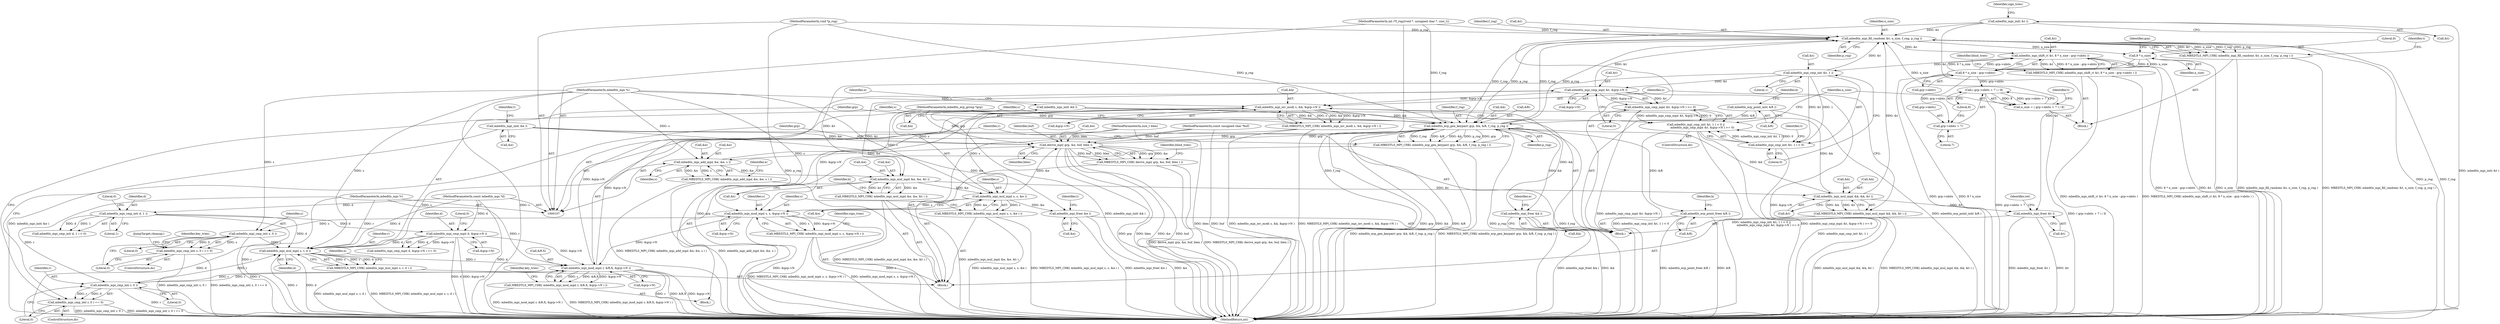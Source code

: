 digraph "1_mbedtls_298a43a77ec0ed2c19a8c924ddd8571ef3e65dfd@API" {
"1000232" [label="(Call,mbedtls_mpi_fill_random( &t, n_size, f_rng, p_rng ))"];
"1000258" [label="(Call,mbedtls_mpi_cmp_int( &t, 1 ))"];
"1000239" [label="(Call,mbedtls_mpi_shift_r( &t, 8 * n_size - grp->nbits ))"];
"1000232" [label="(Call,mbedtls_mpi_fill_random( &t, n_size, f_rng, p_rng ))"];
"1000293" [label="(Call,mbedtls_mpi_mul_mpi( &k, &k, &t ))"];
"1000175" [label="(Call,mbedtls_ecp_gen_keypair( grp, &k, &R, f_rng, p_rng ))"];
"1000210" [label="(Call,derive_mpi( grp, &e, buf, blen ))"];
"1000108" [label="(MethodParameterIn,mbedtls_ecp_group *grp)"];
"1000158" [label="(Call,mbedtls_mpi_init( &e ))"];
"1000310" [label="(Call,mbedtls_mpi_mul_mpi( s, s, &e ))"];
"1000301" [label="(Call,mbedtls_mpi_inv_mod( s, &k, &grp->N ))"];
"1000278" [label="(Call,mbedtls_mpi_add_mpi( &e, &e, s ))"];
"1000273" [label="(Call,mbedtls_mpi_mul_mpi( s, r, d ))"];
"1000334" [label="(Call,mbedtls_mpi_cmp_int( s, 0 ))"];
"1000316" [label="(Call,mbedtls_mpi_mod_mpi( s, s, &grp->N ))"];
"1000110" [label="(MethodParameterIn,mbedtls_mpi *s)"];
"1000205" [label="(Call,mbedtls_mpi_cmp_int( r, 0 ))"];
"1000184" [label="(Call,mbedtls_mpi_mod_mpi( r, &R.X, &grp->N ))"];
"1000109" [label="(MethodParameterIn,mbedtls_mpi *r)"];
"1000143" [label="(Call,mbedtls_mpi_cmp_mpi( d, &grp->N ))"];
"1000138" [label="(Call,mbedtls_mpi_cmp_int( d, 1 ))"];
"1000111" [label="(MethodParameterIn,const mbedtls_mpi *d)"];
"1000264" [label="(Call,mbedtls_mpi_cmp_mpi( &t, &grp->N ))"];
"1000285" [label="(Call,mbedtls_mpi_mul_mpi( &e, &e, &t ))"];
"1000112" [label="(MethodParameterIn,const unsigned char *buf)"];
"1000113" [label="(MethodParameterIn,size_t blen)"];
"1000155" [label="(Call,mbedtls_mpi_init( &k ))"];
"1000152" [label="(Call,mbedtls_ecp_point_init( &R ))"];
"1000114" [label="(MethodParameterIn,int (*f_rng)(void *, unsigned char *, size_t))"];
"1000115" [label="(MethodParameterIn,void *p_rng)"];
"1000161" [label="(Call,mbedtls_mpi_init( &t ))"];
"1000222" [label="(Call,n_size = ( grp->nbits + 7 ) / 8)"];
"1000224" [label="(Call,( grp->nbits + 7 ) / 8)"];
"1000242" [label="(Call,8 * n_size - grp->nbits)"];
"1000243" [label="(Call,8 * n_size)"];
"1000174" [label="(Call,MBEDTLS_MPI_CHK( mbedtls_ecp_gen_keypair( grp, &k, &R, f_rng, p_rng ) ))"];
"1000209" [label="(Call,MBEDTLS_MPI_CHK( derive_mpi( grp, &e, buf, blen ) ))"];
"1000277" [label="(Call,MBEDTLS_MPI_CHK( mbedtls_mpi_add_mpi( &e, &e, s ) ))"];
"1000284" [label="(Call,MBEDTLS_MPI_CHK( mbedtls_mpi_mul_mpi( &e, &e, &t ) ))"];
"1000231" [label="(Call,MBEDTLS_MPI_CHK( mbedtls_mpi_fill_random( &t, n_size, f_rng, p_rng ) ))"];
"1000238" [label="(Call,MBEDTLS_MPI_CHK( mbedtls_mpi_shift_r( &t, 8 * n_size - grp->nbits ) ))"];
"1000257" [label="(Call,mbedtls_mpi_cmp_int( &t, 1 ) < 0)"];
"1000256" [label="(Call,mbedtls_mpi_cmp_int( &t, 1 ) < 0 ||\n               mbedtls_mpi_cmp_mpi( &t, &grp->N ) >= 0)"];
"1000263" [label="(Call,mbedtls_mpi_cmp_mpi( &t, &grp->N ) >= 0)"];
"1000300" [label="(Call,MBEDTLS_MPI_CHK( mbedtls_mpi_inv_mod( s, &k, &grp->N ) ))"];
"1000309" [label="(Call,MBEDTLS_MPI_CHK( mbedtls_mpi_mul_mpi( s, s, &e ) ))"];
"1000183" [label="(Call,MBEDTLS_MPI_CHK( mbedtls_mpi_mod_mpi( r, &R.X, &grp->N ) ))"];
"1000204" [label="(Call,mbedtls_mpi_cmp_int( r, 0 ) == 0)"];
"1000272" [label="(Call,MBEDTLS_MPI_CHK( mbedtls_mpi_mul_mpi( s, r, d ) ))"];
"1000315" [label="(Call,MBEDTLS_MPI_CHK( mbedtls_mpi_mod_mpi( s, s, &grp->N ) ))"];
"1000333" [label="(Call,mbedtls_mpi_cmp_int( s, 0 ) == 0)"];
"1000345" [label="(Call,mbedtls_mpi_free( &e ))"];
"1000342" [label="(Call,mbedtls_mpi_free( &k ))"];
"1000225" [label="(Call,grp->nbits + 7)"];
"1000292" [label="(Call,MBEDTLS_MPI_CHK( mbedtls_mpi_mul_mpi( &k, &k, &t ) ))"];
"1000348" [label="(Call,mbedtls_mpi_free( &t ))"];
"1000339" [label="(Call,mbedtls_ecp_point_free( &R ))"];
"1000334" [label="(Call,mbedtls_mpi_cmp_int( s, 0 ))"];
"1000219" [label="(ControlStructure,do)"];
"1000264" [label="(Call,mbedtls_mpi_cmp_mpi( &t, &grp->N ))"];
"1000211" [label="(Identifier,grp)"];
"1000246" [label="(Call,grp->nbits)"];
"1000336" [label="(Literal,0)"];
"1000243" [label="(Call,8 * n_size)"];
"1000293" [label="(Call,mbedtls_mpi_mul_mpi( &k, &k, &t ))"];
"1000339" [label="(Call,mbedtls_ecp_point_free( &R ))"];
"1000160" [label="(Identifier,e)"];
"1000208" [label="(Literal,0)"];
"1000298" [label="(Call,&t)"];
"1000333" [label="(Call,mbedtls_mpi_cmp_int( s, 0 ) == 0)"];
"1000224" [label="(Call,( grp->nbits + 7 ) / 8)"];
"1000263" [label="(Call,mbedtls_mpi_cmp_mpi( &t, &grp->N ) >= 0)"];
"1000167" [label="(ControlStructure,do)"];
"1000210" [label="(Call,derive_mpi( grp, &e, buf, blen ))"];
"1000296" [label="(Call,&k)"];
"1000155" [label="(Call,mbedtls_mpi_init( &k ))"];
"1000346" [label="(Call,&e)"];
"1000174" [label="(Call,MBEDTLS_MPI_CHK( mbedtls_ecp_gen_keypair( grp, &k, &R, f_rng, p_rng ) ))"];
"1000315" [label="(Call,MBEDTLS_MPI_CHK( mbedtls_mpi_mod_mpi( s, s, &grp->N ) ))"];
"1000302" [label="(Identifier,s)"];
"1000284" [label="(Call,MBEDTLS_MPI_CHK( mbedtls_mpi_mul_mpi( &e, &e, &t ) ))"];
"1000209" [label="(Call,MBEDTLS_MPI_CHK( derive_mpi( grp, &e, buf, blen ) ))"];
"1000272" [label="(Call,MBEDTLS_MPI_CHK( mbedtls_mpi_mul_mpi( s, r, d ) ))"];
"1000177" [label="(Call,&k)"];
"1000231" [label="(Call,MBEDTLS_MPI_CHK( mbedtls_mpi_fill_random( &t, n_size, f_rng, p_rng ) ))"];
"1000138" [label="(Call,mbedtls_mpi_cmp_int( d, 1 ))"];
"1000285" [label="(Call,mbedtls_mpi_mul_mpi( &e, &e, &t ))"];
"1000225" [label="(Call,grp->nbits + 7)"];
"1000342" [label="(Call,mbedtls_mpi_free( &k ))"];
"1000343" [label="(Call,&k)"];
"1000257" [label="(Call,mbedtls_mpi_cmp_int( &t, 1 ) < 0)"];
"1000112" [label="(MethodParameterIn,const unsigned char *buf)"];
"1000338" [label="(JumpTarget,cleanup:)"];
"1000179" [label="(Call,&R)"];
"1000290" [label="(Call,&t)"];
"1000142" [label="(Call,mbedtls_mpi_cmp_mpi( d, &grp->N ) >= 0)"];
"1000149" [label="(Literal,0)"];
"1000311" [label="(Identifier,s)"];
"1000317" [label="(Identifier,s)"];
"1000294" [label="(Call,&k)"];
"1000235" [label="(Identifier,n_size)"];
"1000212" [label="(Call,&e)"];
"1000345" [label="(Call,mbedtls_mpi_free( &e ))"];
"1000172" [label="(ControlStructure,do)"];
"1000283" [label="(Identifier,s)"];
"1000288" [label="(Call,&e)"];
"1000312" [label="(Identifier,s)"];
"1000115" [label="(MethodParameterIn,void *p_rng)"];
"1000276" [label="(Identifier,d)"];
"1000173" [label="(Block,)"];
"1000206" [label="(Identifier,r)"];
"1000226" [label="(Call,grp->nbits)"];
"1000186" [label="(Call,&R.X)"];
"1000280" [label="(Identifier,e)"];
"1000176" [label="(Identifier,grp)"];
"1000110" [label="(MethodParameterIn,mbedtls_mpi *s)"];
"1000301" [label="(Call,mbedtls_mpi_inv_mod( s, &k, &grp->N ))"];
"1000287" [label="(Identifier,e)"];
"1000352" [label="(Identifier,ret)"];
"1000116" [label="(Block,)"];
"1000184" [label="(Call,mbedtls_mpi_mod_mpi( r, &R.X, &grp->N ))"];
"1000275" [label="(Identifier,r)"];
"1000259" [label="(Call,&t)"];
"1000109" [label="(MethodParameterIn,mbedtls_mpi *r)"];
"1000318" [label="(Identifier,s)"];
"1000229" [label="(Literal,7)"];
"1000205" [label="(Call,mbedtls_mpi_cmp_int( r, 0 ))"];
"1000197" [label="(Identifier,key_tries)"];
"1000108" [label="(MethodParameterIn,mbedtls_ecp_group *grp)"];
"1000305" [label="(Call,&grp->N)"];
"1000353" [label="(MethodReturn,int)"];
"1000214" [label="(Identifier,buf)"];
"1000335" [label="(Identifier,s)"];
"1000217" [label="(Identifier,blind_tries)"];
"1000350" [label="(Identifier,t)"];
"1000274" [label="(Identifier,s)"];
"1000183" [label="(Call,MBEDTLS_MPI_CHK( mbedtls_mpi_mod_mpi( r, &R.X, &grp->N ) ))"];
"1000267" [label="(Call,&grp->N)"];
"1000232" [label="(Call,mbedtls_mpi_fill_random( &t, n_size, f_rng, p_rng ))"];
"1000111" [label="(MethodParameterIn,const mbedtls_mpi *d)"];
"1000158" [label="(Call,mbedtls_mpi_init( &e ))"];
"1000113" [label="(MethodParameterIn,size_t blen)"];
"1000310" [label="(Call,mbedtls_mpi_mul_mpi( s, s, &e ))"];
"1000271" [label="(Literal,0)"];
"1000165" [label="(Identifier,sign_tries)"];
"1000295" [label="(Identifier,k)"];
"1000286" [label="(Call,&e)"];
"1000300" [label="(Call,MBEDTLS_MPI_CHK( mbedtls_mpi_inv_mod( s, &k, &grp->N ) ))"];
"1000244" [label="(Literal,8)"];
"1000159" [label="(Call,&e)"];
"1000162" [label="(Call,&t)"];
"1000266" [label="(Identifier,t)"];
"1000156" [label="(Call,&k)"];
"1000273" [label="(Call,mbedtls_mpi_mul_mpi( s, r, d ))"];
"1000281" [label="(Call,&e)"];
"1000326" [label="(Identifier,sign_tries)"];
"1000144" [label="(Identifier,d)"];
"1000247" [label="(Identifier,grp)"];
"1000240" [label="(Call,&t)"];
"1000237" [label="(Identifier,p_rng)"];
"1000313" [label="(Call,&e)"];
"1000292" [label="(Call,MBEDTLS_MPI_CHK( mbedtls_mpi_mul_mpi( &k, &k, &t ) ))"];
"1000303" [label="(Call,&k)"];
"1000141" [label="(Literal,0)"];
"1000215" [label="(Identifier,blen)"];
"1000242" [label="(Call,8 * n_size - grp->nbits)"];
"1000252" [label="(Identifier,blind_tries)"];
"1000168" [label="(Block,)"];
"1000222" [label="(Call,n_size = ( grp->nbits + 7 ) / 8)"];
"1000340" [label="(Call,&R)"];
"1000344" [label="(Identifier,k)"];
"1000190" [label="(Call,&grp->N)"];
"1000152" [label="(Call,mbedtls_ecp_point_init( &R ))"];
"1000319" [label="(Call,&grp->N)"];
"1000348" [label="(Call,mbedtls_mpi_free( &t ))"];
"1000204" [label="(Call,mbedtls_mpi_cmp_int( r, 0 ) == 0)"];
"1000239" [label="(Call,mbedtls_mpi_shift_r( &t, 8 * n_size - grp->nbits ))"];
"1000137" [label="(Call,mbedtls_mpi_cmp_int( d, 1 ) < 0)"];
"1000140" [label="(Literal,1)"];
"1000153" [label="(Call,&R)"];
"1000316" [label="(Call,mbedtls_mpi_mod_mpi( s, s, &grp->N ))"];
"1000145" [label="(Call,&grp->N)"];
"1000347" [label="(Identifier,e)"];
"1000175" [label="(Call,mbedtls_ecp_gen_keypair( grp, &k, &R, f_rng, p_rng ))"];
"1000139" [label="(Identifier,d)"];
"1000170" [label="(Identifier,key_tries)"];
"1000161" [label="(Call,mbedtls_mpi_init( &t ))"];
"1000207" [label="(Literal,0)"];
"1000163" [label="(Identifier,t)"];
"1000114" [label="(MethodParameterIn,int (*f_rng)(void *, unsigned char *, size_t))"];
"1000265" [label="(Call,&t)"];
"1000245" [label="(Identifier,n_size)"];
"1000349" [label="(Call,&t)"];
"1000258" [label="(Call,mbedtls_mpi_cmp_int( &t, 1 ))"];
"1000230" [label="(Literal,8)"];
"1000262" [label="(Literal,0)"];
"1000143" [label="(Call,mbedtls_mpi_cmp_mpi( d, &grp->N ))"];
"1000157" [label="(Identifier,k)"];
"1000256" [label="(Call,mbedtls_mpi_cmp_int( &t, 1 ) < 0 ||\n               mbedtls_mpi_cmp_mpi( &t, &grp->N ) >= 0)"];
"1000241" [label="(Identifier,t)"];
"1000220" [label="(Block,)"];
"1000185" [label="(Identifier,r)"];
"1000236" [label="(Identifier,f_rng)"];
"1000181" [label="(Identifier,f_rng)"];
"1000233" [label="(Call,&t)"];
"1000223" [label="(Identifier,n_size)"];
"1000238" [label="(Call,MBEDTLS_MPI_CHK( mbedtls_mpi_shift_r( &t, 8 * n_size - grp->nbits ) ))"];
"1000261" [label="(Literal,1)"];
"1000278" [label="(Call,mbedtls_mpi_add_mpi( &e, &e, s ))"];
"1000182" [label="(Identifier,p_rng)"];
"1000234" [label="(Identifier,t)"];
"1000279" [label="(Call,&e)"];
"1000337" [label="(Literal,0)"];
"1000277" [label="(Call,MBEDTLS_MPI_CHK( mbedtls_mpi_add_mpi( &e, &e, s ) ))"];
"1000309" [label="(Call,MBEDTLS_MPI_CHK( mbedtls_mpi_mul_mpi( s, s, &e ) ))"];
"1000232" -> "1000231"  [label="AST: "];
"1000232" -> "1000237"  [label="CFG: "];
"1000233" -> "1000232"  [label="AST: "];
"1000235" -> "1000232"  [label="AST: "];
"1000236" -> "1000232"  [label="AST: "];
"1000237" -> "1000232"  [label="AST: "];
"1000231" -> "1000232"  [label="CFG: "];
"1000232" -> "1000353"  [label="DDG: p_rng"];
"1000232" -> "1000353"  [label="DDG: f_rng"];
"1000232" -> "1000175"  [label="DDG: f_rng"];
"1000232" -> "1000175"  [label="DDG: p_rng"];
"1000232" -> "1000231"  [label="DDG: &t"];
"1000232" -> "1000231"  [label="DDG: n_size"];
"1000232" -> "1000231"  [label="DDG: f_rng"];
"1000232" -> "1000231"  [label="DDG: p_rng"];
"1000258" -> "1000232"  [label="DDG: &t"];
"1000293" -> "1000232"  [label="DDG: &t"];
"1000264" -> "1000232"  [label="DDG: &t"];
"1000161" -> "1000232"  [label="DDG: &t"];
"1000222" -> "1000232"  [label="DDG: n_size"];
"1000175" -> "1000232"  [label="DDG: f_rng"];
"1000175" -> "1000232"  [label="DDG: p_rng"];
"1000114" -> "1000232"  [label="DDG: f_rng"];
"1000115" -> "1000232"  [label="DDG: p_rng"];
"1000232" -> "1000239"  [label="DDG: &t"];
"1000232" -> "1000243"  [label="DDG: n_size"];
"1000258" -> "1000257"  [label="AST: "];
"1000258" -> "1000261"  [label="CFG: "];
"1000259" -> "1000258"  [label="AST: "];
"1000261" -> "1000258"  [label="AST: "];
"1000262" -> "1000258"  [label="CFG: "];
"1000258" -> "1000257"  [label="DDG: &t"];
"1000258" -> "1000257"  [label="DDG: 1"];
"1000239" -> "1000258"  [label="DDG: &t"];
"1000258" -> "1000264"  [label="DDG: &t"];
"1000258" -> "1000285"  [label="DDG: &t"];
"1000239" -> "1000238"  [label="AST: "];
"1000239" -> "1000242"  [label="CFG: "];
"1000240" -> "1000239"  [label="AST: "];
"1000242" -> "1000239"  [label="AST: "];
"1000238" -> "1000239"  [label="CFG: "];
"1000239" -> "1000353"  [label="DDG: &t"];
"1000239" -> "1000353"  [label="DDG: 8 * n_size - grp->nbits"];
"1000239" -> "1000238"  [label="DDG: &t"];
"1000239" -> "1000238"  [label="DDG: 8 * n_size - grp->nbits"];
"1000242" -> "1000239"  [label="DDG: 8 * n_size"];
"1000242" -> "1000239"  [label="DDG: grp->nbits"];
"1000293" -> "1000292"  [label="AST: "];
"1000293" -> "1000298"  [label="CFG: "];
"1000294" -> "1000293"  [label="AST: "];
"1000296" -> "1000293"  [label="AST: "];
"1000298" -> "1000293"  [label="AST: "];
"1000292" -> "1000293"  [label="CFG: "];
"1000293" -> "1000292"  [label="DDG: &k"];
"1000293" -> "1000292"  [label="DDG: &t"];
"1000175" -> "1000293"  [label="DDG: &k"];
"1000285" -> "1000293"  [label="DDG: &t"];
"1000293" -> "1000301"  [label="DDG: &k"];
"1000293" -> "1000348"  [label="DDG: &t"];
"1000175" -> "1000174"  [label="AST: "];
"1000175" -> "1000182"  [label="CFG: "];
"1000176" -> "1000175"  [label="AST: "];
"1000177" -> "1000175"  [label="AST: "];
"1000179" -> "1000175"  [label="AST: "];
"1000181" -> "1000175"  [label="AST: "];
"1000182" -> "1000175"  [label="AST: "];
"1000174" -> "1000175"  [label="CFG: "];
"1000175" -> "1000353"  [label="DDG: &R"];
"1000175" -> "1000353"  [label="DDG: p_rng"];
"1000175" -> "1000353"  [label="DDG: f_rng"];
"1000175" -> "1000353"  [label="DDG: grp"];
"1000175" -> "1000353"  [label="DDG: &k"];
"1000175" -> "1000174"  [label="DDG: f_rng"];
"1000175" -> "1000174"  [label="DDG: &R"];
"1000175" -> "1000174"  [label="DDG: &k"];
"1000175" -> "1000174"  [label="DDG: p_rng"];
"1000175" -> "1000174"  [label="DDG: grp"];
"1000210" -> "1000175"  [label="DDG: grp"];
"1000108" -> "1000175"  [label="DDG: grp"];
"1000301" -> "1000175"  [label="DDG: &k"];
"1000155" -> "1000175"  [label="DDG: &k"];
"1000152" -> "1000175"  [label="DDG: &R"];
"1000114" -> "1000175"  [label="DDG: f_rng"];
"1000115" -> "1000175"  [label="DDG: p_rng"];
"1000175" -> "1000210"  [label="DDG: grp"];
"1000175" -> "1000339"  [label="DDG: &R"];
"1000175" -> "1000342"  [label="DDG: &k"];
"1000210" -> "1000209"  [label="AST: "];
"1000210" -> "1000215"  [label="CFG: "];
"1000211" -> "1000210"  [label="AST: "];
"1000212" -> "1000210"  [label="AST: "];
"1000214" -> "1000210"  [label="AST: "];
"1000215" -> "1000210"  [label="AST: "];
"1000209" -> "1000210"  [label="CFG: "];
"1000210" -> "1000353"  [label="DDG: &e"];
"1000210" -> "1000353"  [label="DDG: buf"];
"1000210" -> "1000353"  [label="DDG: grp"];
"1000210" -> "1000353"  [label="DDG: blen"];
"1000210" -> "1000209"  [label="DDG: grp"];
"1000210" -> "1000209"  [label="DDG: &e"];
"1000210" -> "1000209"  [label="DDG: buf"];
"1000210" -> "1000209"  [label="DDG: blen"];
"1000108" -> "1000210"  [label="DDG: grp"];
"1000158" -> "1000210"  [label="DDG: &e"];
"1000310" -> "1000210"  [label="DDG: &e"];
"1000112" -> "1000210"  [label="DDG: buf"];
"1000113" -> "1000210"  [label="DDG: blen"];
"1000210" -> "1000278"  [label="DDG: &e"];
"1000108" -> "1000107"  [label="AST: "];
"1000108" -> "1000353"  [label="DDG: grp"];
"1000158" -> "1000116"  [label="AST: "];
"1000158" -> "1000159"  [label="CFG: "];
"1000159" -> "1000158"  [label="AST: "];
"1000163" -> "1000158"  [label="CFG: "];
"1000158" -> "1000353"  [label="DDG: mbedtls_mpi_init( &e )"];
"1000158" -> "1000345"  [label="DDG: &e"];
"1000310" -> "1000309"  [label="AST: "];
"1000310" -> "1000313"  [label="CFG: "];
"1000311" -> "1000310"  [label="AST: "];
"1000312" -> "1000310"  [label="AST: "];
"1000313" -> "1000310"  [label="AST: "];
"1000309" -> "1000310"  [label="CFG: "];
"1000310" -> "1000309"  [label="DDG: s"];
"1000310" -> "1000309"  [label="DDG: &e"];
"1000301" -> "1000310"  [label="DDG: s"];
"1000110" -> "1000310"  [label="DDG: s"];
"1000285" -> "1000310"  [label="DDG: &e"];
"1000310" -> "1000316"  [label="DDG: s"];
"1000310" -> "1000345"  [label="DDG: &e"];
"1000301" -> "1000300"  [label="AST: "];
"1000301" -> "1000305"  [label="CFG: "];
"1000302" -> "1000301"  [label="AST: "];
"1000303" -> "1000301"  [label="AST: "];
"1000305" -> "1000301"  [label="AST: "];
"1000300" -> "1000301"  [label="CFG: "];
"1000301" -> "1000300"  [label="DDG: s"];
"1000301" -> "1000300"  [label="DDG: &k"];
"1000301" -> "1000300"  [label="DDG: &grp->N"];
"1000278" -> "1000301"  [label="DDG: s"];
"1000110" -> "1000301"  [label="DDG: s"];
"1000184" -> "1000301"  [label="DDG: &grp->N"];
"1000264" -> "1000301"  [label="DDG: &grp->N"];
"1000301" -> "1000316"  [label="DDG: &grp->N"];
"1000301" -> "1000342"  [label="DDG: &k"];
"1000278" -> "1000277"  [label="AST: "];
"1000278" -> "1000283"  [label="CFG: "];
"1000279" -> "1000278"  [label="AST: "];
"1000281" -> "1000278"  [label="AST: "];
"1000283" -> "1000278"  [label="AST: "];
"1000277" -> "1000278"  [label="CFG: "];
"1000278" -> "1000277"  [label="DDG: &e"];
"1000278" -> "1000277"  [label="DDG: s"];
"1000273" -> "1000278"  [label="DDG: s"];
"1000110" -> "1000278"  [label="DDG: s"];
"1000278" -> "1000285"  [label="DDG: &e"];
"1000273" -> "1000272"  [label="AST: "];
"1000273" -> "1000276"  [label="CFG: "];
"1000274" -> "1000273"  [label="AST: "];
"1000275" -> "1000273"  [label="AST: "];
"1000276" -> "1000273"  [label="AST: "];
"1000272" -> "1000273"  [label="CFG: "];
"1000273" -> "1000353"  [label="DDG: r"];
"1000273" -> "1000353"  [label="DDG: d"];
"1000273" -> "1000184"  [label="DDG: r"];
"1000273" -> "1000272"  [label="DDG: s"];
"1000273" -> "1000272"  [label="DDG: r"];
"1000273" -> "1000272"  [label="DDG: d"];
"1000334" -> "1000273"  [label="DDG: s"];
"1000110" -> "1000273"  [label="DDG: s"];
"1000205" -> "1000273"  [label="DDG: r"];
"1000109" -> "1000273"  [label="DDG: r"];
"1000138" -> "1000273"  [label="DDG: d"];
"1000143" -> "1000273"  [label="DDG: d"];
"1000111" -> "1000273"  [label="DDG: d"];
"1000334" -> "1000333"  [label="AST: "];
"1000334" -> "1000336"  [label="CFG: "];
"1000335" -> "1000334"  [label="AST: "];
"1000336" -> "1000334"  [label="AST: "];
"1000337" -> "1000334"  [label="CFG: "];
"1000334" -> "1000353"  [label="DDG: s"];
"1000334" -> "1000333"  [label="DDG: s"];
"1000334" -> "1000333"  [label="DDG: 0"];
"1000316" -> "1000334"  [label="DDG: s"];
"1000110" -> "1000334"  [label="DDG: s"];
"1000316" -> "1000315"  [label="AST: "];
"1000316" -> "1000319"  [label="CFG: "];
"1000317" -> "1000316"  [label="AST: "];
"1000318" -> "1000316"  [label="AST: "];
"1000319" -> "1000316"  [label="AST: "];
"1000315" -> "1000316"  [label="CFG: "];
"1000316" -> "1000353"  [label="DDG: s"];
"1000316" -> "1000353"  [label="DDG: &grp->N"];
"1000316" -> "1000184"  [label="DDG: &grp->N"];
"1000316" -> "1000315"  [label="DDG: s"];
"1000316" -> "1000315"  [label="DDG: &grp->N"];
"1000110" -> "1000316"  [label="DDG: s"];
"1000110" -> "1000107"  [label="AST: "];
"1000110" -> "1000353"  [label="DDG: s"];
"1000205" -> "1000204"  [label="AST: "];
"1000205" -> "1000207"  [label="CFG: "];
"1000206" -> "1000205"  [label="AST: "];
"1000207" -> "1000205"  [label="AST: "];
"1000208" -> "1000205"  [label="CFG: "];
"1000205" -> "1000353"  [label="DDG: r"];
"1000205" -> "1000184"  [label="DDG: r"];
"1000205" -> "1000204"  [label="DDG: r"];
"1000205" -> "1000204"  [label="DDG: 0"];
"1000184" -> "1000205"  [label="DDG: r"];
"1000109" -> "1000205"  [label="DDG: r"];
"1000184" -> "1000183"  [label="AST: "];
"1000184" -> "1000190"  [label="CFG: "];
"1000185" -> "1000184"  [label="AST: "];
"1000186" -> "1000184"  [label="AST: "];
"1000190" -> "1000184"  [label="AST: "];
"1000183" -> "1000184"  [label="CFG: "];
"1000184" -> "1000353"  [label="DDG: r"];
"1000184" -> "1000353"  [label="DDG: &R.X"];
"1000184" -> "1000353"  [label="DDG: &grp->N"];
"1000184" -> "1000183"  [label="DDG: r"];
"1000184" -> "1000183"  [label="DDG: &R.X"];
"1000184" -> "1000183"  [label="DDG: &grp->N"];
"1000109" -> "1000184"  [label="DDG: r"];
"1000143" -> "1000184"  [label="DDG: &grp->N"];
"1000184" -> "1000264"  [label="DDG: &grp->N"];
"1000109" -> "1000107"  [label="AST: "];
"1000109" -> "1000353"  [label="DDG: r"];
"1000143" -> "1000142"  [label="AST: "];
"1000143" -> "1000145"  [label="CFG: "];
"1000144" -> "1000143"  [label="AST: "];
"1000145" -> "1000143"  [label="AST: "];
"1000149" -> "1000143"  [label="CFG: "];
"1000143" -> "1000353"  [label="DDG: d"];
"1000143" -> "1000353"  [label="DDG: &grp->N"];
"1000143" -> "1000142"  [label="DDG: d"];
"1000143" -> "1000142"  [label="DDG: &grp->N"];
"1000138" -> "1000143"  [label="DDG: d"];
"1000111" -> "1000143"  [label="DDG: d"];
"1000138" -> "1000137"  [label="AST: "];
"1000138" -> "1000140"  [label="CFG: "];
"1000139" -> "1000138"  [label="AST: "];
"1000140" -> "1000138"  [label="AST: "];
"1000141" -> "1000138"  [label="CFG: "];
"1000138" -> "1000353"  [label="DDG: d"];
"1000138" -> "1000137"  [label="DDG: d"];
"1000138" -> "1000137"  [label="DDG: 1"];
"1000111" -> "1000138"  [label="DDG: d"];
"1000111" -> "1000107"  [label="AST: "];
"1000111" -> "1000353"  [label="DDG: d"];
"1000264" -> "1000263"  [label="AST: "];
"1000264" -> "1000267"  [label="CFG: "];
"1000265" -> "1000264"  [label="AST: "];
"1000267" -> "1000264"  [label="AST: "];
"1000271" -> "1000264"  [label="CFG: "];
"1000264" -> "1000353"  [label="DDG: &grp->N"];
"1000264" -> "1000263"  [label="DDG: &t"];
"1000264" -> "1000263"  [label="DDG: &grp->N"];
"1000264" -> "1000285"  [label="DDG: &t"];
"1000285" -> "1000284"  [label="AST: "];
"1000285" -> "1000290"  [label="CFG: "];
"1000286" -> "1000285"  [label="AST: "];
"1000288" -> "1000285"  [label="AST: "];
"1000290" -> "1000285"  [label="AST: "];
"1000284" -> "1000285"  [label="CFG: "];
"1000285" -> "1000284"  [label="DDG: &e"];
"1000285" -> "1000284"  [label="DDG: &t"];
"1000112" -> "1000107"  [label="AST: "];
"1000112" -> "1000353"  [label="DDG: buf"];
"1000113" -> "1000107"  [label="AST: "];
"1000113" -> "1000353"  [label="DDG: blen"];
"1000155" -> "1000116"  [label="AST: "];
"1000155" -> "1000156"  [label="CFG: "];
"1000156" -> "1000155"  [label="AST: "];
"1000160" -> "1000155"  [label="CFG: "];
"1000155" -> "1000353"  [label="DDG: mbedtls_mpi_init( &k )"];
"1000152" -> "1000116"  [label="AST: "];
"1000152" -> "1000153"  [label="CFG: "];
"1000153" -> "1000152"  [label="AST: "];
"1000157" -> "1000152"  [label="CFG: "];
"1000152" -> "1000353"  [label="DDG: mbedtls_ecp_point_init( &R )"];
"1000114" -> "1000107"  [label="AST: "];
"1000114" -> "1000353"  [label="DDG: f_rng"];
"1000115" -> "1000107"  [label="AST: "];
"1000115" -> "1000353"  [label="DDG: p_rng"];
"1000161" -> "1000116"  [label="AST: "];
"1000161" -> "1000162"  [label="CFG: "];
"1000162" -> "1000161"  [label="AST: "];
"1000165" -> "1000161"  [label="CFG: "];
"1000161" -> "1000353"  [label="DDG: mbedtls_mpi_init( &t )"];
"1000161" -> "1000348"  [label="DDG: &t"];
"1000222" -> "1000220"  [label="AST: "];
"1000222" -> "1000224"  [label="CFG: "];
"1000223" -> "1000222"  [label="AST: "];
"1000224" -> "1000222"  [label="AST: "];
"1000234" -> "1000222"  [label="CFG: "];
"1000222" -> "1000353"  [label="DDG: ( grp->nbits + 7 ) / 8"];
"1000224" -> "1000222"  [label="DDG: grp->nbits + 7"];
"1000224" -> "1000222"  [label="DDG: 8"];
"1000224" -> "1000230"  [label="CFG: "];
"1000225" -> "1000224"  [label="AST: "];
"1000230" -> "1000224"  [label="AST: "];
"1000224" -> "1000353"  [label="DDG: grp->nbits + 7"];
"1000242" -> "1000224"  [label="DDG: grp->nbits"];
"1000242" -> "1000246"  [label="CFG: "];
"1000243" -> "1000242"  [label="AST: "];
"1000246" -> "1000242"  [label="AST: "];
"1000242" -> "1000353"  [label="DDG: grp->nbits"];
"1000242" -> "1000353"  [label="DDG: 8 * n_size"];
"1000242" -> "1000225"  [label="DDG: grp->nbits"];
"1000243" -> "1000242"  [label="DDG: 8"];
"1000243" -> "1000242"  [label="DDG: n_size"];
"1000243" -> "1000245"  [label="CFG: "];
"1000244" -> "1000243"  [label="AST: "];
"1000245" -> "1000243"  [label="AST: "];
"1000247" -> "1000243"  [label="CFG: "];
"1000243" -> "1000353"  [label="DDG: n_size"];
"1000174" -> "1000173"  [label="AST: "];
"1000185" -> "1000174"  [label="CFG: "];
"1000174" -> "1000353"  [label="DDG: MBEDTLS_MPI_CHK( mbedtls_ecp_gen_keypair( grp, &k, &R, f_rng, p_rng ) )"];
"1000174" -> "1000353"  [label="DDG: mbedtls_ecp_gen_keypair( grp, &k, &R, f_rng, p_rng )"];
"1000209" -> "1000168"  [label="AST: "];
"1000217" -> "1000209"  [label="CFG: "];
"1000209" -> "1000353"  [label="DDG: MBEDTLS_MPI_CHK( derive_mpi( grp, &e, buf, blen ) )"];
"1000209" -> "1000353"  [label="DDG: derive_mpi( grp, &e, buf, blen )"];
"1000277" -> "1000168"  [label="AST: "];
"1000287" -> "1000277"  [label="CFG: "];
"1000277" -> "1000353"  [label="DDG: mbedtls_mpi_add_mpi( &e, &e, s )"];
"1000277" -> "1000353"  [label="DDG: MBEDTLS_MPI_CHK( mbedtls_mpi_add_mpi( &e, &e, s ) )"];
"1000284" -> "1000168"  [label="AST: "];
"1000295" -> "1000284"  [label="CFG: "];
"1000284" -> "1000353"  [label="DDG: mbedtls_mpi_mul_mpi( &e, &e, &t )"];
"1000284" -> "1000353"  [label="DDG: MBEDTLS_MPI_CHK( mbedtls_mpi_mul_mpi( &e, &e, &t ) )"];
"1000231" -> "1000220"  [label="AST: "];
"1000241" -> "1000231"  [label="CFG: "];
"1000231" -> "1000353"  [label="DDG: MBEDTLS_MPI_CHK( mbedtls_mpi_fill_random( &t, n_size, f_rng, p_rng ) )"];
"1000231" -> "1000353"  [label="DDG: mbedtls_mpi_fill_random( &t, n_size, f_rng, p_rng )"];
"1000238" -> "1000220"  [label="AST: "];
"1000252" -> "1000238"  [label="CFG: "];
"1000238" -> "1000353"  [label="DDG: mbedtls_mpi_shift_r( &t, 8 * n_size - grp->nbits )"];
"1000238" -> "1000353"  [label="DDG: MBEDTLS_MPI_CHK( mbedtls_mpi_shift_r( &t, 8 * n_size - grp->nbits ) )"];
"1000257" -> "1000256"  [label="AST: "];
"1000257" -> "1000262"  [label="CFG: "];
"1000262" -> "1000257"  [label="AST: "];
"1000266" -> "1000257"  [label="CFG: "];
"1000256" -> "1000257"  [label="CFG: "];
"1000257" -> "1000353"  [label="DDG: mbedtls_mpi_cmp_int( &t, 1 )"];
"1000257" -> "1000256"  [label="DDG: mbedtls_mpi_cmp_int( &t, 1 )"];
"1000257" -> "1000256"  [label="DDG: 0"];
"1000256" -> "1000219"  [label="AST: "];
"1000256" -> "1000263"  [label="CFG: "];
"1000263" -> "1000256"  [label="AST: "];
"1000223" -> "1000256"  [label="CFG: "];
"1000274" -> "1000256"  [label="CFG: "];
"1000256" -> "1000353"  [label="DDG: mbedtls_mpi_cmp_mpi( &t, &grp->N ) >= 0"];
"1000256" -> "1000353"  [label="DDG: mbedtls_mpi_cmp_int( &t, 1 ) < 0"];
"1000256" -> "1000353"  [label="DDG: mbedtls_mpi_cmp_int( &t, 1 ) < 0 ||\n               mbedtls_mpi_cmp_mpi( &t, &grp->N ) >= 0"];
"1000263" -> "1000256"  [label="DDG: mbedtls_mpi_cmp_mpi( &t, &grp->N )"];
"1000263" -> "1000256"  [label="DDG: 0"];
"1000263" -> "1000271"  [label="CFG: "];
"1000271" -> "1000263"  [label="AST: "];
"1000263" -> "1000353"  [label="DDG: mbedtls_mpi_cmp_mpi( &t, &grp->N )"];
"1000300" -> "1000168"  [label="AST: "];
"1000311" -> "1000300"  [label="CFG: "];
"1000300" -> "1000353"  [label="DDG: mbedtls_mpi_inv_mod( s, &k, &grp->N )"];
"1000300" -> "1000353"  [label="DDG: MBEDTLS_MPI_CHK( mbedtls_mpi_inv_mod( s, &k, &grp->N ) )"];
"1000309" -> "1000168"  [label="AST: "];
"1000317" -> "1000309"  [label="CFG: "];
"1000309" -> "1000353"  [label="DDG: mbedtls_mpi_mul_mpi( s, s, &e )"];
"1000309" -> "1000353"  [label="DDG: MBEDTLS_MPI_CHK( mbedtls_mpi_mul_mpi( s, s, &e ) )"];
"1000183" -> "1000173"  [label="AST: "];
"1000197" -> "1000183"  [label="CFG: "];
"1000183" -> "1000353"  [label="DDG: mbedtls_mpi_mod_mpi( r, &R.X, &grp->N )"];
"1000183" -> "1000353"  [label="DDG: MBEDTLS_MPI_CHK( mbedtls_mpi_mod_mpi( r, &R.X, &grp->N ) )"];
"1000204" -> "1000172"  [label="AST: "];
"1000204" -> "1000208"  [label="CFG: "];
"1000208" -> "1000204"  [label="AST: "];
"1000176" -> "1000204"  [label="CFG: "];
"1000211" -> "1000204"  [label="CFG: "];
"1000204" -> "1000353"  [label="DDG: mbedtls_mpi_cmp_int( r, 0 )"];
"1000204" -> "1000353"  [label="DDG: mbedtls_mpi_cmp_int( r, 0 ) == 0"];
"1000272" -> "1000168"  [label="AST: "];
"1000280" -> "1000272"  [label="CFG: "];
"1000272" -> "1000353"  [label="DDG: mbedtls_mpi_mul_mpi( s, r, d )"];
"1000272" -> "1000353"  [label="DDG: MBEDTLS_MPI_CHK( mbedtls_mpi_mul_mpi( s, r, d ) )"];
"1000315" -> "1000168"  [label="AST: "];
"1000326" -> "1000315"  [label="CFG: "];
"1000315" -> "1000353"  [label="DDG: mbedtls_mpi_mod_mpi( s, s, &grp->N )"];
"1000315" -> "1000353"  [label="DDG: MBEDTLS_MPI_CHK( mbedtls_mpi_mod_mpi( s, s, &grp->N ) )"];
"1000333" -> "1000167"  [label="AST: "];
"1000333" -> "1000337"  [label="CFG: "];
"1000337" -> "1000333"  [label="AST: "];
"1000170" -> "1000333"  [label="CFG: "];
"1000338" -> "1000333"  [label="CFG: "];
"1000333" -> "1000353"  [label="DDG: mbedtls_mpi_cmp_int( s, 0 )"];
"1000333" -> "1000353"  [label="DDG: mbedtls_mpi_cmp_int( s, 0 ) == 0"];
"1000345" -> "1000116"  [label="AST: "];
"1000345" -> "1000346"  [label="CFG: "];
"1000346" -> "1000345"  [label="AST: "];
"1000350" -> "1000345"  [label="CFG: "];
"1000345" -> "1000353"  [label="DDG: &e"];
"1000345" -> "1000353"  [label="DDG: mbedtls_mpi_free( &e )"];
"1000342" -> "1000116"  [label="AST: "];
"1000342" -> "1000343"  [label="CFG: "];
"1000343" -> "1000342"  [label="AST: "];
"1000347" -> "1000342"  [label="CFG: "];
"1000342" -> "1000353"  [label="DDG: &k"];
"1000342" -> "1000353"  [label="DDG: mbedtls_mpi_free( &k )"];
"1000225" -> "1000229"  [label="CFG: "];
"1000226" -> "1000225"  [label="AST: "];
"1000229" -> "1000225"  [label="AST: "];
"1000230" -> "1000225"  [label="CFG: "];
"1000292" -> "1000168"  [label="AST: "];
"1000302" -> "1000292"  [label="CFG: "];
"1000292" -> "1000353"  [label="DDG: MBEDTLS_MPI_CHK( mbedtls_mpi_mul_mpi( &k, &k, &t ) )"];
"1000292" -> "1000353"  [label="DDG: mbedtls_mpi_mul_mpi( &k, &k, &t )"];
"1000348" -> "1000116"  [label="AST: "];
"1000348" -> "1000349"  [label="CFG: "];
"1000349" -> "1000348"  [label="AST: "];
"1000352" -> "1000348"  [label="CFG: "];
"1000348" -> "1000353"  [label="DDG: &t"];
"1000348" -> "1000353"  [label="DDG: mbedtls_mpi_free( &t )"];
"1000339" -> "1000116"  [label="AST: "];
"1000339" -> "1000340"  [label="CFG: "];
"1000340" -> "1000339"  [label="AST: "];
"1000344" -> "1000339"  [label="CFG: "];
"1000339" -> "1000353"  [label="DDG: mbedtls_ecp_point_free( &R )"];
"1000339" -> "1000353"  [label="DDG: &R"];
}
